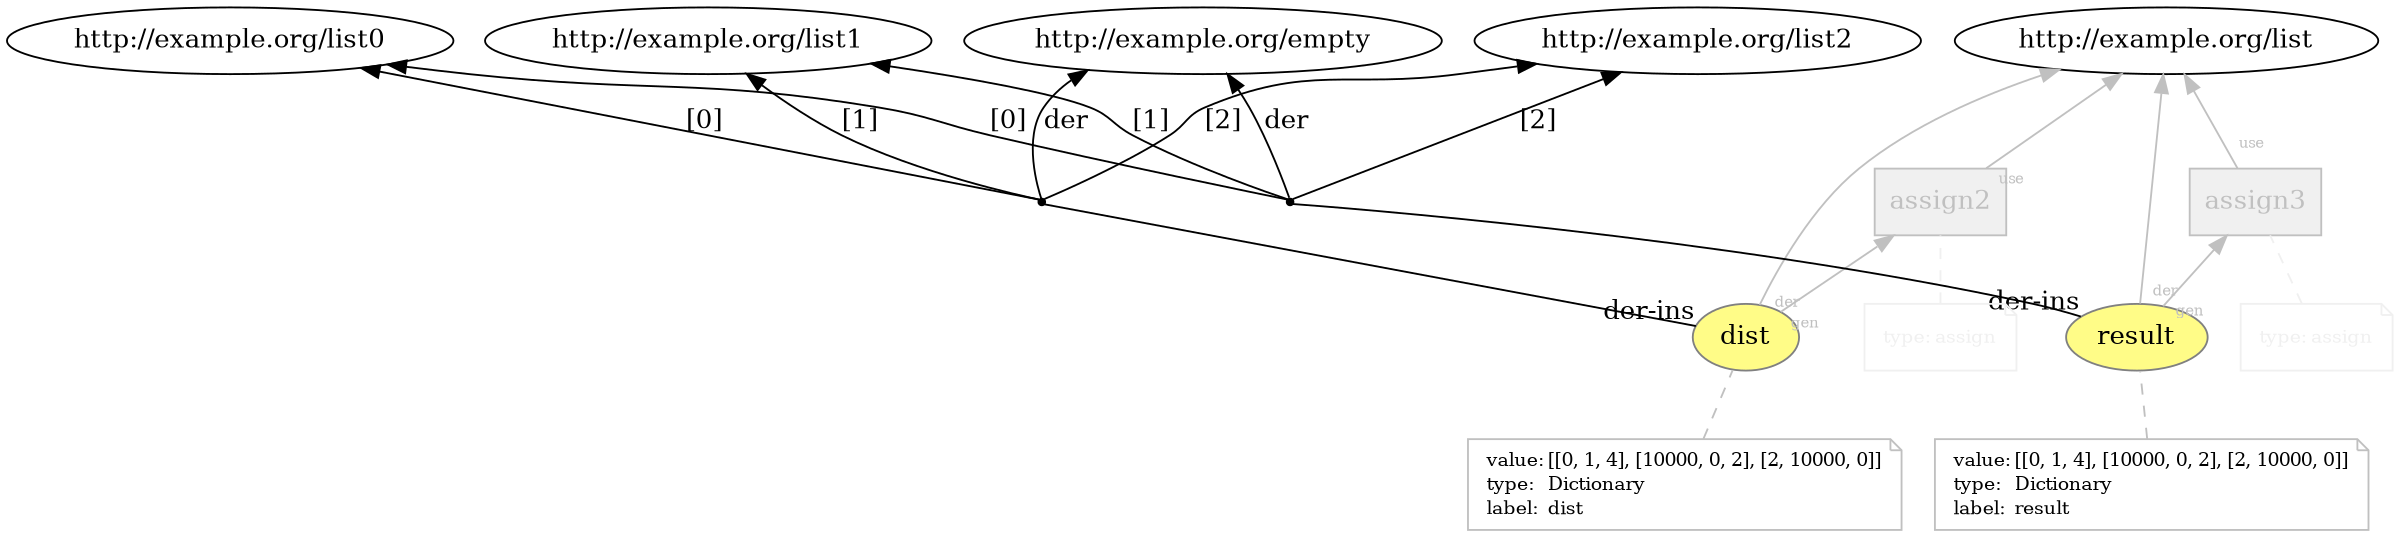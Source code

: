 digraph "PROV" { size="16,12"; rankdir="BT";
"http://example.org/dist" [fillcolor="#FFFC87",color="#808080",style="filled",label="dist",URL="http://example.org/dist"]
"-attrs0" [color="gray",shape="note",fontsize="10",fontcolor="black",label=<<TABLE cellpadding="0" border="0">
	<TR>
	    <TD align="left">value:</TD>
	    <TD align="left">[[0, 1, 4], [10000, 0, 2], [2, 10000, 0]]</TD>
	</TR>
	<TR>
	    <TD align="left">type:</TD>
	    <TD align="left">Dictionary</TD>
	</TR>
	<TR>
	    <TD align="left">label:</TD>
	    <TD align="left">dist</TD>
	</TR>
</TABLE>>]
"-attrs0" -> "http://example.org/dist" [color="gray",style="dashed",arrowhead="none"]
"bn0" [shape="point",label=""]
"http://example.org/dist" -> "bn0" [arrowhead="none",taillabel="der-ins",color="#000000"]
"bn0" -> "http://example.org/empty" [labelfontsize="8",labeldistance="1.5",color="#000000",labelangle="60.0",rotation="20",label="der"]
"bn0" -> "http://example.org/list0" [labelfontsize="8",labeldistance="1.5",color="#000000",labelangle="60.0",rotation="20",label="[0]"]
"bn0" -> "http://example.org/list1" [labelfontsize="8",labeldistance="1.5",color="#000000",labelangle="60.0",rotation="20",label="[1]"]
"bn0" -> "http://example.org/list2" [labelfontsize="8",labeldistance="1.5",color="#000000",labelangle="60.0",rotation="20",label="[2]"]
"http://example.org/result" [fillcolor="#FFFC87",color="#808080",style="filled",label="result",URL="http://example.org/result"]
"-attrs1" [color="gray",shape="note",fontsize="10",fontcolor="black",label=<<TABLE cellpadding="0" border="0">
	<TR>
	    <TD align="left">value:</TD>
	    <TD align="left">[[0, 1, 4], [10000, 0, 2], [2, 10000, 0]]</TD>
	</TR>
	<TR>
	    <TD align="left">type:</TD>
	    <TD align="left">Dictionary</TD>
	</TR>
	<TR>
	    <TD align="left">label:</TD>
	    <TD align="left">result</TD>
	</TR>
</TABLE>>]
"-attrs1" -> "http://example.org/result" [color="gray",style="dashed",arrowhead="none"]
"bn1" [shape="point",label=""]
"http://example.org/result" -> "bn1" [arrowhead="none",taillabel="der-ins",color="#000000"]
"bn1" -> "http://example.org/empty" [labelfontsize="8",labeldistance="1.5",color="#000000",labelangle="60.0",rotation="20",label="der"]
"bn1" -> "http://example.org/list0" [labelfontsize="8",labeldistance="1.5",color="#000000",labelangle="60.0",rotation="20",label="[0]"]
"bn1" -> "http://example.org/list1" [labelfontsize="8",labeldistance="1.5",color="#000000",labelangle="60.0",rotation="20",label="[1]"]
"bn1" -> "http://example.org/list2" [labelfontsize="8",labeldistance="1.5",color="#000000",labelangle="60.0",rotation="20",label="[2]"]
"http://example.org/assign2" [fillcolor="#F0F0F0",color="gray",shape="polygon",sides="4",style="filled",label="assign2",URL="http://example.org/assign2",fontcolor="gray"]
"-attrs2" [color="#F0F0F0",shape="note",fontsize="10",fontcolor="black",label=<<TABLE cellpadding="0" border="0">
	<TR>
	    <TD align="left"><font color="#F0F0F0">type:</font></TD>
	    <TD align="left"><font color="#F0F0F0">assign</font></TD>
	</TR>
</TABLE>>]
"-attrs2" -> "http://example.org/assign2" [color="#F0F0F0",style="dashed",arrowhead="none"]
"http://example.org/assign2" -> "http://example.org/list" [labelfontsize="8",labeldistance="1.5",labelangle="60.0",rotation="20",taillabel="use",fontcolor="gray",color="gray"]
"http://example.org/dist" -> "http://example.org/list" [labelfontsize="8",labeldistance="1.5",labelangle="60.0",rotation="20",taillabel="der",fontcolor="gray",color="gray"]
"http://example.org/dist" -> "http://example.org/assign2" [labelfontsize="8",labeldistance="1.5",labelangle="60.0",rotation="20",taillabel="gen",fontcolor="gray",color="gray"]
"http://example.org/assign3" [fillcolor="#F0F0F0",color="gray",shape="polygon",sides="4",style="filled",label="assign3",URL="http://example.org/assign3",fontcolor="gray"]
"-attrs3" [color="#F0F0F0",shape="note",fontsize="10",fontcolor="black",label=<<TABLE cellpadding="0" border="0">
	<TR>
	    <TD align="left"><font color="#F0F0F0">type:</font></TD>
	    <TD align="left"><font color="#F0F0F0">assign</font></TD>
	</TR>
</TABLE>>]
"-attrs3" -> "http://example.org/assign3" [color="#F0F0F0",style="dashed",arrowhead="none"]
"http://example.org/assign3" -> "http://example.org/list" [labelfontsize="8",labeldistance="1.5",labelangle="60.0",rotation="20",taillabel="use",fontcolor="gray",color="gray"]
"http://example.org/result" -> "http://example.org/list" [labelfontsize="8",labeldistance="1.5",labelangle="60.0",rotation="20",taillabel="der",fontcolor="gray",color="gray"]
"http://example.org/result" -> "http://example.org/assign3" [labelfontsize="8",labeldistance="1.5",labelangle="60.0",rotation="20",taillabel="gen",fontcolor="gray",color="gray"]
}